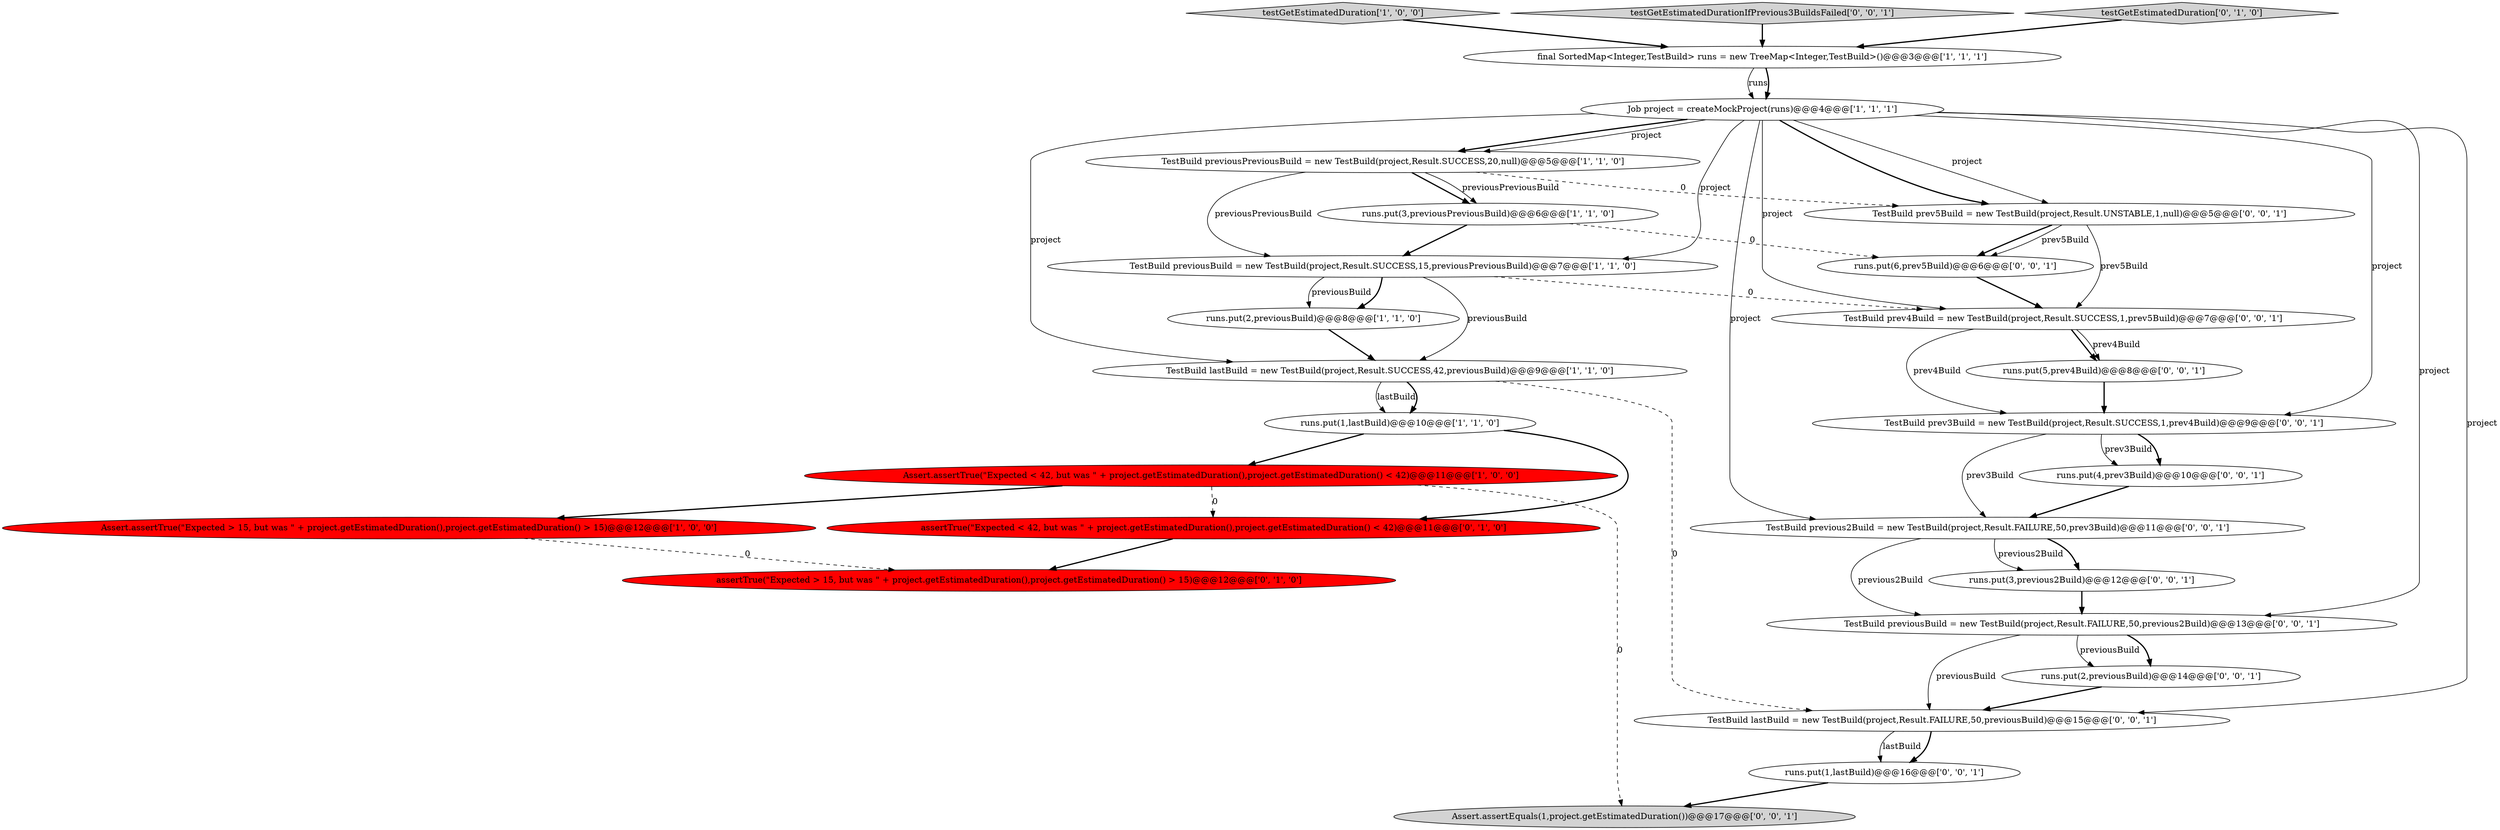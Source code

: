 digraph {
13 [style = filled, label = "assertTrue(\"Expected > 15, but was \" + project.getEstimatedDuration(),project.getEstimatedDuration() > 15)@@@12@@@['0', '1', '0']", fillcolor = red, shape = ellipse image = "AAA1AAABBB2BBB"];
10 [style = filled, label = "runs.put(3,previousPreviousBuild)@@@6@@@['1', '1', '0']", fillcolor = white, shape = ellipse image = "AAA0AAABBB1BBB"];
5 [style = filled, label = "runs.put(1,lastBuild)@@@10@@@['1', '1', '0']", fillcolor = white, shape = ellipse image = "AAA0AAABBB1BBB"];
25 [style = filled, label = "TestBuild prev4Build = new TestBuild(project,Result.SUCCESS,1,prev5Build)@@@7@@@['0', '0', '1']", fillcolor = white, shape = ellipse image = "AAA0AAABBB3BBB"];
6 [style = filled, label = "testGetEstimatedDuration['1', '0', '0']", fillcolor = lightgray, shape = diamond image = "AAA0AAABBB1BBB"];
26 [style = filled, label = "TestBuild previous2Build = new TestBuild(project,Result.FAILURE,50,prev3Build)@@@11@@@['0', '0', '1']", fillcolor = white, shape = ellipse image = "AAA0AAABBB3BBB"];
4 [style = filled, label = "TestBuild previousPreviousBuild = new TestBuild(project,Result.SUCCESS,20,null)@@@5@@@['1', '1', '0']", fillcolor = white, shape = ellipse image = "AAA0AAABBB1BBB"];
15 [style = filled, label = "runs.put(2,previousBuild)@@@14@@@['0', '0', '1']", fillcolor = white, shape = ellipse image = "AAA0AAABBB3BBB"];
11 [style = filled, label = "assertTrue(\"Expected < 42, but was \" + project.getEstimatedDuration(),project.getEstimatedDuration() < 42)@@@11@@@['0', '1', '0']", fillcolor = red, shape = ellipse image = "AAA1AAABBB2BBB"];
3 [style = filled, label = "Job project = createMockProject(runs)@@@4@@@['1', '1', '1']", fillcolor = white, shape = ellipse image = "AAA0AAABBB1BBB"];
20 [style = filled, label = "TestBuild prev3Build = new TestBuild(project,Result.SUCCESS,1,prev4Build)@@@9@@@['0', '0', '1']", fillcolor = white, shape = ellipse image = "AAA0AAABBB3BBB"];
23 [style = filled, label = "testGetEstimatedDurationIfPrevious3BuildsFailed['0', '0', '1']", fillcolor = lightgray, shape = diamond image = "AAA0AAABBB3BBB"];
27 [style = filled, label = "runs.put(3,previous2Build)@@@12@@@['0', '0', '1']", fillcolor = white, shape = ellipse image = "AAA0AAABBB3BBB"];
16 [style = filled, label = "runs.put(1,lastBuild)@@@16@@@['0', '0', '1']", fillcolor = white, shape = ellipse image = "AAA0AAABBB3BBB"];
7 [style = filled, label = "TestBuild lastBuild = new TestBuild(project,Result.SUCCESS,42,previousBuild)@@@9@@@['1', '1', '0']", fillcolor = white, shape = ellipse image = "AAA0AAABBB1BBB"];
8 [style = filled, label = "runs.put(2,previousBuild)@@@8@@@['1', '1', '0']", fillcolor = white, shape = ellipse image = "AAA0AAABBB1BBB"];
19 [style = filled, label = "TestBuild prev5Build = new TestBuild(project,Result.UNSTABLE,1,null)@@@5@@@['0', '0', '1']", fillcolor = white, shape = ellipse image = "AAA0AAABBB3BBB"];
2 [style = filled, label = "final SortedMap<Integer,TestBuild> runs = new TreeMap<Integer,TestBuild>()@@@3@@@['1', '1', '1']", fillcolor = white, shape = ellipse image = "AAA0AAABBB1BBB"];
12 [style = filled, label = "testGetEstimatedDuration['0', '1', '0']", fillcolor = lightgray, shape = diamond image = "AAA0AAABBB2BBB"];
21 [style = filled, label = "Assert.assertEquals(1,project.getEstimatedDuration())@@@17@@@['0', '0', '1']", fillcolor = lightgray, shape = ellipse image = "AAA0AAABBB3BBB"];
18 [style = filled, label = "TestBuild previousBuild = new TestBuild(project,Result.FAILURE,50,previous2Build)@@@13@@@['0', '0', '1']", fillcolor = white, shape = ellipse image = "AAA0AAABBB3BBB"];
14 [style = filled, label = "runs.put(5,prev4Build)@@@8@@@['0', '0', '1']", fillcolor = white, shape = ellipse image = "AAA0AAABBB3BBB"];
1 [style = filled, label = "TestBuild previousBuild = new TestBuild(project,Result.SUCCESS,15,previousPreviousBuild)@@@7@@@['1', '1', '0']", fillcolor = white, shape = ellipse image = "AAA0AAABBB1BBB"];
22 [style = filled, label = "TestBuild lastBuild = new TestBuild(project,Result.FAILURE,50,previousBuild)@@@15@@@['0', '0', '1']", fillcolor = white, shape = ellipse image = "AAA0AAABBB3BBB"];
0 [style = filled, label = "Assert.assertTrue(\"Expected > 15, but was \" + project.getEstimatedDuration(),project.getEstimatedDuration() > 15)@@@12@@@['1', '0', '0']", fillcolor = red, shape = ellipse image = "AAA1AAABBB1BBB"];
9 [style = filled, label = "Assert.assertTrue(\"Expected < 42, but was \" + project.getEstimatedDuration(),project.getEstimatedDuration() < 42)@@@11@@@['1', '0', '0']", fillcolor = red, shape = ellipse image = "AAA1AAABBB1BBB"];
24 [style = filled, label = "runs.put(4,prev3Build)@@@10@@@['0', '0', '1']", fillcolor = white, shape = ellipse image = "AAA0AAABBB3BBB"];
17 [style = filled, label = "runs.put(6,prev5Build)@@@6@@@['0', '0', '1']", fillcolor = white, shape = ellipse image = "AAA0AAABBB3BBB"];
25->20 [style = solid, label="prev4Build"];
4->10 [style = bold, label=""];
17->25 [style = bold, label=""];
27->18 [style = bold, label=""];
3->26 [style = solid, label="project"];
1->8 [style = bold, label=""];
3->18 [style = solid, label="project"];
9->0 [style = bold, label=""];
5->9 [style = bold, label=""];
18->22 [style = solid, label="previousBuild"];
2->3 [style = solid, label="runs"];
22->16 [style = bold, label=""];
2->3 [style = bold, label=""];
18->15 [style = bold, label=""];
20->24 [style = solid, label="prev3Build"];
1->7 [style = solid, label="previousBuild"];
19->25 [style = solid, label="prev5Build"];
4->10 [style = solid, label="previousPreviousBuild"];
4->1 [style = solid, label="previousPreviousBuild"];
1->8 [style = solid, label="previousBuild"];
3->20 [style = solid, label="project"];
26->18 [style = solid, label="previous2Build"];
19->17 [style = bold, label=""];
7->5 [style = solid, label="lastBuild"];
25->14 [style = bold, label=""];
3->4 [style = bold, label=""];
8->7 [style = bold, label=""];
15->22 [style = bold, label=""];
20->26 [style = solid, label="prev3Build"];
6->2 [style = bold, label=""];
24->26 [style = bold, label=""];
26->27 [style = bold, label=""];
26->27 [style = solid, label="previous2Build"];
7->5 [style = bold, label=""];
12->2 [style = bold, label=""];
22->16 [style = solid, label="lastBuild"];
19->17 [style = solid, label="prev5Build"];
3->19 [style = bold, label=""];
9->21 [style = dashed, label="0"];
3->19 [style = solid, label="project"];
16->21 [style = bold, label=""];
11->13 [style = bold, label=""];
0->13 [style = dashed, label="0"];
3->7 [style = solid, label="project"];
10->17 [style = dashed, label="0"];
18->15 [style = solid, label="previousBuild"];
9->11 [style = dashed, label="0"];
4->19 [style = dashed, label="0"];
3->4 [style = solid, label="project"];
5->11 [style = bold, label=""];
23->2 [style = bold, label=""];
3->22 [style = solid, label="project"];
3->1 [style = solid, label="project"];
20->24 [style = bold, label=""];
25->14 [style = solid, label="prev4Build"];
10->1 [style = bold, label=""];
1->25 [style = dashed, label="0"];
7->22 [style = dashed, label="0"];
3->25 [style = solid, label="project"];
14->20 [style = bold, label=""];
}
